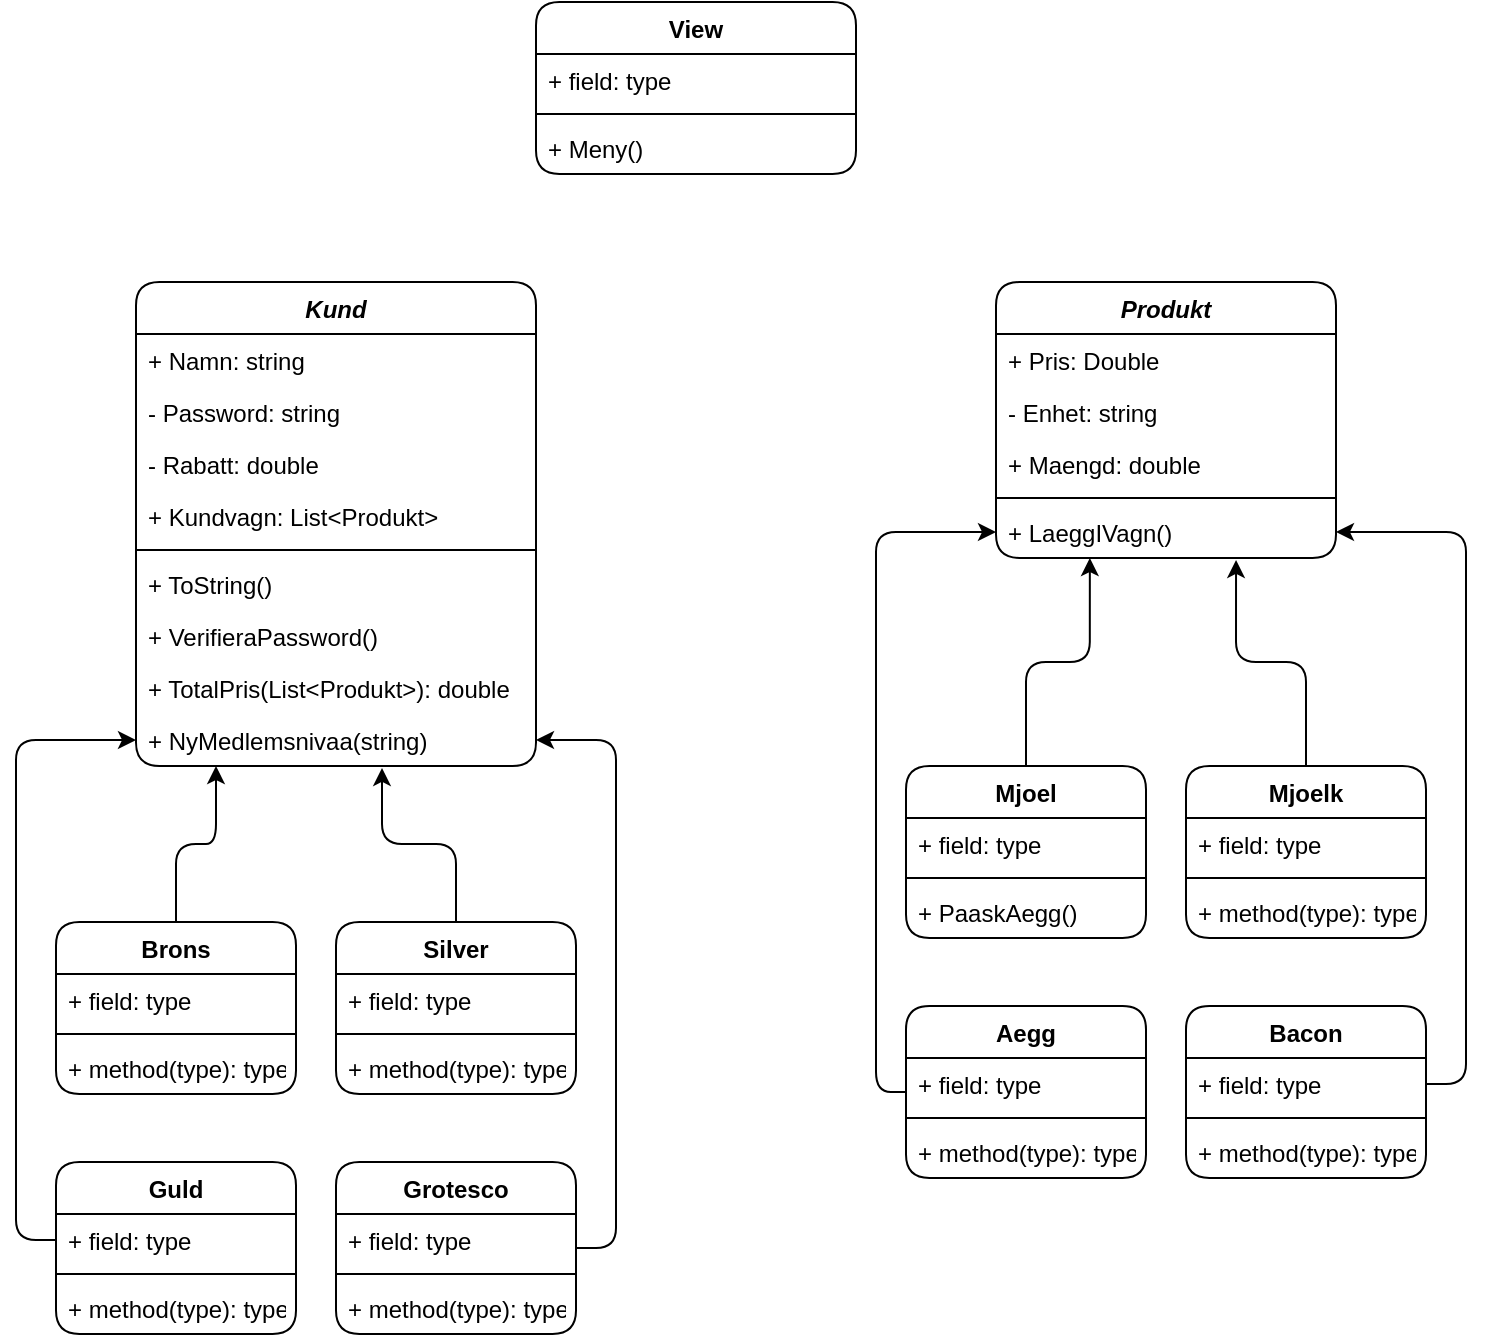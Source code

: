 <mxfile version="20.4.0" type="github">
  <diagram id="C5RBs43oDa-KdzZeNtuy" name="Page-1">
    <mxGraphModel dx="779" dy="606" grid="1" gridSize="10" guides="1" tooltips="1" connect="1" arrows="1" fold="1" page="1" pageScale="1" pageWidth="827" pageHeight="1169" math="0" shadow="0">
      <root>
        <mxCell id="WIyWlLk6GJQsqaUBKTNV-0" />
        <mxCell id="WIyWlLk6GJQsqaUBKTNV-1" parent="WIyWlLk6GJQsqaUBKTNV-0" />
        <mxCell id="NMf5jh0yH6pxF8gcMen1-14" value="View" style="swimlane;fontStyle=1;align=center;verticalAlign=top;childLayout=stackLayout;horizontal=1;startSize=26;horizontalStack=0;resizeParent=1;resizeParentMax=0;resizeLast=0;collapsible=1;marginBottom=0;rounded=1;" parent="WIyWlLk6GJQsqaUBKTNV-1" vertex="1">
          <mxGeometry x="320" y="60" width="160" height="86" as="geometry" />
        </mxCell>
        <mxCell id="NMf5jh0yH6pxF8gcMen1-15" value="+ field: type" style="text;strokeColor=none;fillColor=none;align=left;verticalAlign=top;spacingLeft=4;spacingRight=4;overflow=hidden;rotatable=0;points=[[0,0.5],[1,0.5]];portConstraint=eastwest;rounded=1;" parent="NMf5jh0yH6pxF8gcMen1-14" vertex="1">
          <mxGeometry y="26" width="160" height="26" as="geometry" />
        </mxCell>
        <mxCell id="NMf5jh0yH6pxF8gcMen1-16" value="" style="line;strokeWidth=1;fillColor=none;align=left;verticalAlign=middle;spacingTop=-1;spacingLeft=3;spacingRight=3;rotatable=0;labelPosition=right;points=[];portConstraint=eastwest;strokeColor=inherit;rounded=1;" parent="NMf5jh0yH6pxF8gcMen1-14" vertex="1">
          <mxGeometry y="52" width="160" height="8" as="geometry" />
        </mxCell>
        <mxCell id="NMf5jh0yH6pxF8gcMen1-17" value="+ Meny()" style="text;strokeColor=none;fillColor=none;align=left;verticalAlign=top;spacingLeft=4;spacingRight=4;overflow=hidden;rotatable=0;points=[[0,0.5],[1,0.5]];portConstraint=eastwest;rounded=1;" parent="NMf5jh0yH6pxF8gcMen1-14" vertex="1">
          <mxGeometry y="60" width="160" height="26" as="geometry" />
        </mxCell>
        <mxCell id="NMf5jh0yH6pxF8gcMen1-18" value="Produkt" style="swimlane;fontStyle=3;align=center;verticalAlign=top;childLayout=stackLayout;horizontal=1;startSize=26;horizontalStack=0;resizeParent=1;resizeParentMax=0;resizeLast=0;collapsible=1;marginBottom=0;rounded=1;" parent="WIyWlLk6GJQsqaUBKTNV-1" vertex="1">
          <mxGeometry x="550" y="200" width="170" height="138" as="geometry" />
        </mxCell>
        <mxCell id="NMf5jh0yH6pxF8gcMen1-19" value="+ Pris: Double" style="text;strokeColor=none;fillColor=none;align=left;verticalAlign=top;spacingLeft=4;spacingRight=4;overflow=hidden;rotatable=0;points=[[0,0.5],[1,0.5]];portConstraint=eastwest;rounded=1;" parent="NMf5jh0yH6pxF8gcMen1-18" vertex="1">
          <mxGeometry y="26" width="170" height="26" as="geometry" />
        </mxCell>
        <mxCell id="Xx58HjAdhZQxwELqX_6D-7" value="- Enhet: string" style="text;strokeColor=none;fillColor=none;align=left;verticalAlign=top;spacingLeft=4;spacingRight=4;overflow=hidden;rotatable=0;points=[[0,0.5],[1,0.5]];portConstraint=eastwest;rounded=1;" vertex="1" parent="NMf5jh0yH6pxF8gcMen1-18">
          <mxGeometry y="52" width="170" height="26" as="geometry" />
        </mxCell>
        <mxCell id="Xx58HjAdhZQxwELqX_6D-8" value="+ Maengd: double" style="text;strokeColor=none;fillColor=none;align=left;verticalAlign=top;spacingLeft=4;spacingRight=4;overflow=hidden;rotatable=0;points=[[0,0.5],[1,0.5]];portConstraint=eastwest;rounded=1;" vertex="1" parent="NMf5jh0yH6pxF8gcMen1-18">
          <mxGeometry y="78" width="170" height="26" as="geometry" />
        </mxCell>
        <mxCell id="NMf5jh0yH6pxF8gcMen1-20" value="" style="line;strokeWidth=1;fillColor=none;align=left;verticalAlign=middle;spacingTop=-1;spacingLeft=3;spacingRight=3;rotatable=0;labelPosition=right;points=[];portConstraint=eastwest;strokeColor=inherit;rounded=1;" parent="NMf5jh0yH6pxF8gcMen1-18" vertex="1">
          <mxGeometry y="104" width="170" height="8" as="geometry" />
        </mxCell>
        <mxCell id="NMf5jh0yH6pxF8gcMen1-21" value="+ LaeggIVagn()" style="text;strokeColor=none;fillColor=none;align=left;verticalAlign=top;spacingLeft=4;spacingRight=4;overflow=hidden;rotatable=0;points=[[0,0.5],[1,0.5]];portConstraint=eastwest;rounded=1;" parent="NMf5jh0yH6pxF8gcMen1-18" vertex="1">
          <mxGeometry y="112" width="170" height="26" as="geometry" />
        </mxCell>
        <mxCell id="NMf5jh0yH6pxF8gcMen1-22" value="Kund" style="swimlane;fontStyle=3;align=center;verticalAlign=top;childLayout=stackLayout;horizontal=1;startSize=26;horizontalStack=0;resizeParent=1;resizeParentMax=0;resizeLast=0;collapsible=1;marginBottom=0;rounded=1;" parent="WIyWlLk6GJQsqaUBKTNV-1" vertex="1">
          <mxGeometry x="120" y="200" width="200" height="242" as="geometry" />
        </mxCell>
        <mxCell id="NMf5jh0yH6pxF8gcMen1-23" value="+ Namn: string    " style="text;strokeColor=none;fillColor=none;align=left;verticalAlign=top;spacingLeft=4;spacingRight=4;overflow=hidden;rotatable=0;points=[[0,0.5],[1,0.5]];portConstraint=eastwest;rounded=1;" parent="NMf5jh0yH6pxF8gcMen1-22" vertex="1">
          <mxGeometry y="26" width="200" height="26" as="geometry" />
        </mxCell>
        <mxCell id="Xx58HjAdhZQxwELqX_6D-0" value="- Password: string" style="text;strokeColor=none;fillColor=none;align=left;verticalAlign=top;spacingLeft=4;spacingRight=4;overflow=hidden;rotatable=0;points=[[0,0.5],[1,0.5]];portConstraint=eastwest;rounded=1;" vertex="1" parent="NMf5jh0yH6pxF8gcMen1-22">
          <mxGeometry y="52" width="200" height="26" as="geometry" />
        </mxCell>
        <mxCell id="Xx58HjAdhZQxwELqX_6D-1" value="- Rabatt: double    " style="text;strokeColor=none;fillColor=none;align=left;verticalAlign=top;spacingLeft=4;spacingRight=4;overflow=hidden;rotatable=0;points=[[0,0.5],[1,0.5]];portConstraint=eastwest;rounded=1;" vertex="1" parent="NMf5jh0yH6pxF8gcMen1-22">
          <mxGeometry y="78" width="200" height="26" as="geometry" />
        </mxCell>
        <mxCell id="Xx58HjAdhZQxwELqX_6D-2" value="+ Kundvagn: List&lt;Produkt&gt;" style="text;strokeColor=none;fillColor=none;align=left;verticalAlign=top;spacingLeft=4;spacingRight=4;overflow=hidden;rotatable=0;points=[[0,0.5],[1,0.5]];portConstraint=eastwest;rounded=1;" vertex="1" parent="NMf5jh0yH6pxF8gcMen1-22">
          <mxGeometry y="104" width="200" height="26" as="geometry" />
        </mxCell>
        <mxCell id="NMf5jh0yH6pxF8gcMen1-24" value="" style="line;strokeWidth=1;fillColor=none;align=left;verticalAlign=middle;spacingTop=-1;spacingLeft=3;spacingRight=3;rotatable=0;labelPosition=right;points=[];portConstraint=eastwest;strokeColor=inherit;rounded=1;" parent="NMf5jh0yH6pxF8gcMen1-22" vertex="1">
          <mxGeometry y="130" width="200" height="8" as="geometry" />
        </mxCell>
        <mxCell id="NMf5jh0yH6pxF8gcMen1-25" value="+ ToString()&#xa;" style="text;strokeColor=none;fillColor=none;align=left;verticalAlign=top;spacingLeft=4;spacingRight=4;overflow=hidden;rotatable=0;points=[[0,0.5],[1,0.5]];portConstraint=eastwest;rounded=1;" parent="NMf5jh0yH6pxF8gcMen1-22" vertex="1">
          <mxGeometry y="138" width="200" height="26" as="geometry" />
        </mxCell>
        <mxCell id="Xx58HjAdhZQxwELqX_6D-5" value="+ VerifieraPassword()    " style="text;strokeColor=none;fillColor=none;align=left;verticalAlign=top;spacingLeft=4;spacingRight=4;overflow=hidden;rotatable=0;points=[[0,0.5],[1,0.5]];portConstraint=eastwest;rounded=1;" vertex="1" parent="NMf5jh0yH6pxF8gcMen1-22">
          <mxGeometry y="164" width="200" height="26" as="geometry" />
        </mxCell>
        <mxCell id="Xx58HjAdhZQxwELqX_6D-4" value="+ TotalPris(List&lt;Produkt&gt;): double" style="text;strokeColor=none;fillColor=none;align=left;verticalAlign=top;spacingLeft=4;spacingRight=4;overflow=hidden;rotatable=0;points=[[0,0.5],[1,0.5]];portConstraint=eastwest;rounded=1;" vertex="1" parent="NMf5jh0yH6pxF8gcMen1-22">
          <mxGeometry y="190" width="200" height="26" as="geometry" />
        </mxCell>
        <mxCell id="Xx58HjAdhZQxwELqX_6D-3" value="+ NyMedlemsnivaa(string)" style="text;strokeColor=none;fillColor=none;align=left;verticalAlign=top;spacingLeft=4;spacingRight=4;overflow=hidden;rotatable=0;points=[[0,0.5],[1,0.5]];portConstraint=eastwest;rounded=1;" vertex="1" parent="NMf5jh0yH6pxF8gcMen1-22">
          <mxGeometry y="216" width="200" height="26" as="geometry" />
        </mxCell>
        <mxCell id="Xx58HjAdhZQxwELqX_6D-27" style="edgeStyle=orthogonalEdgeStyle;rounded=1;orthogonalLoop=1;jettySize=auto;html=1;exitX=0.5;exitY=0;exitDx=0;exitDy=0;entryX=0.2;entryY=1;entryDx=0;entryDy=0;entryPerimeter=0;" edge="1" parent="WIyWlLk6GJQsqaUBKTNV-1" source="Xx58HjAdhZQxwELqX_6D-9" target="Xx58HjAdhZQxwELqX_6D-3">
          <mxGeometry relative="1" as="geometry" />
        </mxCell>
        <mxCell id="Xx58HjAdhZQxwELqX_6D-9" value="Brons" style="swimlane;fontStyle=1;align=center;verticalAlign=top;childLayout=stackLayout;horizontal=1;startSize=26;horizontalStack=0;resizeParent=1;resizeParentMax=0;resizeLast=0;collapsible=1;marginBottom=0;rounded=1;" vertex="1" parent="WIyWlLk6GJQsqaUBKTNV-1">
          <mxGeometry x="80" y="520" width="120" height="86" as="geometry" />
        </mxCell>
        <mxCell id="Xx58HjAdhZQxwELqX_6D-10" value="+ field: type" style="text;strokeColor=none;fillColor=none;align=left;verticalAlign=top;spacingLeft=4;spacingRight=4;overflow=hidden;rotatable=0;points=[[0,0.5],[1,0.5]];portConstraint=eastwest;rounded=1;" vertex="1" parent="Xx58HjAdhZQxwELqX_6D-9">
          <mxGeometry y="26" width="120" height="26" as="geometry" />
        </mxCell>
        <mxCell id="Xx58HjAdhZQxwELqX_6D-11" value="" style="line;strokeWidth=1;fillColor=none;align=left;verticalAlign=middle;spacingTop=-1;spacingLeft=3;spacingRight=3;rotatable=0;labelPosition=right;points=[];portConstraint=eastwest;strokeColor=inherit;rounded=1;" vertex="1" parent="Xx58HjAdhZQxwELqX_6D-9">
          <mxGeometry y="52" width="120" height="8" as="geometry" />
        </mxCell>
        <mxCell id="Xx58HjAdhZQxwELqX_6D-12" value="+ method(type): type" style="text;strokeColor=none;fillColor=none;align=left;verticalAlign=top;spacingLeft=4;spacingRight=4;overflow=hidden;rotatable=0;points=[[0,0.5],[1,0.5]];portConstraint=eastwest;rounded=1;" vertex="1" parent="Xx58HjAdhZQxwELqX_6D-9">
          <mxGeometry y="60" width="120" height="26" as="geometry" />
        </mxCell>
        <mxCell id="Xx58HjAdhZQxwELqX_6D-28" style="edgeStyle=orthogonalEdgeStyle;rounded=1;orthogonalLoop=1;jettySize=auto;html=1;exitX=0.5;exitY=0;exitDx=0;exitDy=0;entryX=0.615;entryY=1.038;entryDx=0;entryDy=0;entryPerimeter=0;" edge="1" parent="WIyWlLk6GJQsqaUBKTNV-1" source="Xx58HjAdhZQxwELqX_6D-13" target="Xx58HjAdhZQxwELqX_6D-3">
          <mxGeometry relative="1" as="geometry" />
        </mxCell>
        <mxCell id="Xx58HjAdhZQxwELqX_6D-13" value="Silver" style="swimlane;fontStyle=1;align=center;verticalAlign=top;childLayout=stackLayout;horizontal=1;startSize=26;horizontalStack=0;resizeParent=1;resizeParentMax=0;resizeLast=0;collapsible=1;marginBottom=0;rounded=1;" vertex="1" parent="WIyWlLk6GJQsqaUBKTNV-1">
          <mxGeometry x="220" y="520" width="120" height="86" as="geometry" />
        </mxCell>
        <mxCell id="Xx58HjAdhZQxwELqX_6D-14" value="+ field: type" style="text;strokeColor=none;fillColor=none;align=left;verticalAlign=top;spacingLeft=4;spacingRight=4;overflow=hidden;rotatable=0;points=[[0,0.5],[1,0.5]];portConstraint=eastwest;rounded=1;" vertex="1" parent="Xx58HjAdhZQxwELqX_6D-13">
          <mxGeometry y="26" width="120" height="26" as="geometry" />
        </mxCell>
        <mxCell id="Xx58HjAdhZQxwELqX_6D-15" value="" style="line;strokeWidth=1;fillColor=none;align=left;verticalAlign=middle;spacingTop=-1;spacingLeft=3;spacingRight=3;rotatable=0;labelPosition=right;points=[];portConstraint=eastwest;strokeColor=inherit;rounded=1;" vertex="1" parent="Xx58HjAdhZQxwELqX_6D-13">
          <mxGeometry y="52" width="120" height="8" as="geometry" />
        </mxCell>
        <mxCell id="Xx58HjAdhZQxwELqX_6D-16" value="+ method(type): type" style="text;strokeColor=none;fillColor=none;align=left;verticalAlign=top;spacingLeft=4;spacingRight=4;overflow=hidden;rotatable=0;points=[[0,0.5],[1,0.5]];portConstraint=eastwest;rounded=1;" vertex="1" parent="Xx58HjAdhZQxwELqX_6D-13">
          <mxGeometry y="60" width="120" height="26" as="geometry" />
        </mxCell>
        <mxCell id="Xx58HjAdhZQxwELqX_6D-17" value="Guld" style="swimlane;fontStyle=1;align=center;verticalAlign=top;childLayout=stackLayout;horizontal=1;startSize=26;horizontalStack=0;resizeParent=1;resizeParentMax=0;resizeLast=0;collapsible=1;marginBottom=0;rounded=1;" vertex="1" parent="WIyWlLk6GJQsqaUBKTNV-1">
          <mxGeometry x="80" y="640" width="120" height="86" as="geometry" />
        </mxCell>
        <mxCell id="Xx58HjAdhZQxwELqX_6D-18" value="+ field: type" style="text;strokeColor=none;fillColor=none;align=left;verticalAlign=top;spacingLeft=4;spacingRight=4;overflow=hidden;rotatable=0;points=[[0,0.5],[1,0.5]];portConstraint=eastwest;rounded=1;" vertex="1" parent="Xx58HjAdhZQxwELqX_6D-17">
          <mxGeometry y="26" width="120" height="26" as="geometry" />
        </mxCell>
        <mxCell id="Xx58HjAdhZQxwELqX_6D-19" value="" style="line;strokeWidth=1;fillColor=none;align=left;verticalAlign=middle;spacingTop=-1;spacingLeft=3;spacingRight=3;rotatable=0;labelPosition=right;points=[];portConstraint=eastwest;strokeColor=inherit;rounded=1;" vertex="1" parent="Xx58HjAdhZQxwELqX_6D-17">
          <mxGeometry y="52" width="120" height="8" as="geometry" />
        </mxCell>
        <mxCell id="Xx58HjAdhZQxwELqX_6D-20" value="+ method(type): type" style="text;strokeColor=none;fillColor=none;align=left;verticalAlign=top;spacingLeft=4;spacingRight=4;overflow=hidden;rotatable=0;points=[[0,0.5],[1,0.5]];portConstraint=eastwest;rounded=1;" vertex="1" parent="Xx58HjAdhZQxwELqX_6D-17">
          <mxGeometry y="60" width="120" height="26" as="geometry" />
        </mxCell>
        <mxCell id="Xx58HjAdhZQxwELqX_6D-25" style="edgeStyle=orthogonalEdgeStyle;rounded=1;orthogonalLoop=1;jettySize=auto;html=1;entryX=1;entryY=0.5;entryDx=0;entryDy=0;" edge="1" parent="WIyWlLk6GJQsqaUBKTNV-1" source="Xx58HjAdhZQxwELqX_6D-21" target="Xx58HjAdhZQxwELqX_6D-3">
          <mxGeometry relative="1" as="geometry">
            <Array as="points">
              <mxPoint x="360" y="683" />
              <mxPoint x="360" y="429" />
            </Array>
          </mxGeometry>
        </mxCell>
        <mxCell id="Xx58HjAdhZQxwELqX_6D-21" value="Grotesco" style="swimlane;fontStyle=1;align=center;verticalAlign=top;childLayout=stackLayout;horizontal=1;startSize=26;horizontalStack=0;resizeParent=1;resizeParentMax=0;resizeLast=0;collapsible=1;marginBottom=0;rounded=1;" vertex="1" parent="WIyWlLk6GJQsqaUBKTNV-1">
          <mxGeometry x="220" y="640" width="120" height="86" as="geometry" />
        </mxCell>
        <mxCell id="Xx58HjAdhZQxwELqX_6D-22" value="+ field: type" style="text;strokeColor=none;fillColor=none;align=left;verticalAlign=top;spacingLeft=4;spacingRight=4;overflow=hidden;rotatable=0;points=[[0,0.5],[1,0.5]];portConstraint=eastwest;rounded=1;" vertex="1" parent="Xx58HjAdhZQxwELqX_6D-21">
          <mxGeometry y="26" width="120" height="26" as="geometry" />
        </mxCell>
        <mxCell id="Xx58HjAdhZQxwELqX_6D-23" value="" style="line;strokeWidth=1;fillColor=none;align=left;verticalAlign=middle;spacingTop=-1;spacingLeft=3;spacingRight=3;rotatable=0;labelPosition=right;points=[];portConstraint=eastwest;strokeColor=inherit;rounded=1;" vertex="1" parent="Xx58HjAdhZQxwELqX_6D-21">
          <mxGeometry y="52" width="120" height="8" as="geometry" />
        </mxCell>
        <mxCell id="Xx58HjAdhZQxwELqX_6D-24" value="+ method(type): type" style="text;strokeColor=none;fillColor=none;align=left;verticalAlign=top;spacingLeft=4;spacingRight=4;overflow=hidden;rotatable=0;points=[[0,0.5],[1,0.5]];portConstraint=eastwest;rounded=1;" vertex="1" parent="Xx58HjAdhZQxwELqX_6D-21">
          <mxGeometry y="60" width="120" height="26" as="geometry" />
        </mxCell>
        <mxCell id="Xx58HjAdhZQxwELqX_6D-26" style="edgeStyle=orthogonalEdgeStyle;rounded=1;orthogonalLoop=1;jettySize=auto;html=1;entryX=0;entryY=0.5;entryDx=0;entryDy=0;" edge="1" parent="WIyWlLk6GJQsqaUBKTNV-1" source="Xx58HjAdhZQxwELqX_6D-18" target="Xx58HjAdhZQxwELqX_6D-3">
          <mxGeometry relative="1" as="geometry">
            <Array as="points">
              <mxPoint x="60" y="679" />
              <mxPoint x="60" y="429" />
            </Array>
          </mxGeometry>
        </mxCell>
        <mxCell id="Xx58HjAdhZQxwELqX_6D-47" style="edgeStyle=orthogonalEdgeStyle;rounded=1;orthogonalLoop=1;jettySize=auto;html=1;exitX=0.5;exitY=0;exitDx=0;exitDy=0;entryX=0.276;entryY=1;entryDx=0;entryDy=0;entryPerimeter=0;" edge="1" parent="WIyWlLk6GJQsqaUBKTNV-1" source="Xx58HjAdhZQxwELqX_6D-29" target="NMf5jh0yH6pxF8gcMen1-21">
          <mxGeometry relative="1" as="geometry" />
        </mxCell>
        <mxCell id="Xx58HjAdhZQxwELqX_6D-29" value="Mjoel" style="swimlane;fontStyle=1;align=center;verticalAlign=top;childLayout=stackLayout;horizontal=1;startSize=26;horizontalStack=0;resizeParent=1;resizeParentMax=0;resizeLast=0;collapsible=1;marginBottom=0;rounded=1;" vertex="1" parent="WIyWlLk6GJQsqaUBKTNV-1">
          <mxGeometry x="505" y="442" width="120" height="86" as="geometry" />
        </mxCell>
        <mxCell id="Xx58HjAdhZQxwELqX_6D-30" value="+ field: type" style="text;strokeColor=none;fillColor=none;align=left;verticalAlign=top;spacingLeft=4;spacingRight=4;overflow=hidden;rotatable=0;points=[[0,0.5],[1,0.5]];portConstraint=eastwest;rounded=1;" vertex="1" parent="Xx58HjAdhZQxwELqX_6D-29">
          <mxGeometry y="26" width="120" height="26" as="geometry" />
        </mxCell>
        <mxCell id="Xx58HjAdhZQxwELqX_6D-31" value="" style="line;strokeWidth=1;fillColor=none;align=left;verticalAlign=middle;spacingTop=-1;spacingLeft=3;spacingRight=3;rotatable=0;labelPosition=right;points=[];portConstraint=eastwest;strokeColor=inherit;rounded=1;" vertex="1" parent="Xx58HjAdhZQxwELqX_6D-29">
          <mxGeometry y="52" width="120" height="8" as="geometry" />
        </mxCell>
        <mxCell id="Xx58HjAdhZQxwELqX_6D-32" value="+ PaaskAegg()" style="text;strokeColor=none;fillColor=none;align=left;verticalAlign=top;spacingLeft=4;spacingRight=4;overflow=hidden;rotatable=0;points=[[0,0.5],[1,0.5]];portConstraint=eastwest;rounded=1;" vertex="1" parent="Xx58HjAdhZQxwELqX_6D-29">
          <mxGeometry y="60" width="120" height="26" as="geometry" />
        </mxCell>
        <mxCell id="Xx58HjAdhZQxwELqX_6D-48" style="edgeStyle=orthogonalEdgeStyle;rounded=1;orthogonalLoop=1;jettySize=auto;html=1;exitX=0.5;exitY=0;exitDx=0;exitDy=0;entryX=0.706;entryY=1.038;entryDx=0;entryDy=0;entryPerimeter=0;" edge="1" parent="WIyWlLk6GJQsqaUBKTNV-1" source="Xx58HjAdhZQxwELqX_6D-33" target="NMf5jh0yH6pxF8gcMen1-21">
          <mxGeometry relative="1" as="geometry" />
        </mxCell>
        <mxCell id="Xx58HjAdhZQxwELqX_6D-33" value="Mjoelk" style="swimlane;fontStyle=1;align=center;verticalAlign=top;childLayout=stackLayout;horizontal=1;startSize=26;horizontalStack=0;resizeParent=1;resizeParentMax=0;resizeLast=0;collapsible=1;marginBottom=0;rounded=1;" vertex="1" parent="WIyWlLk6GJQsqaUBKTNV-1">
          <mxGeometry x="645" y="442" width="120" height="86" as="geometry" />
        </mxCell>
        <mxCell id="Xx58HjAdhZQxwELqX_6D-34" value="+ field: type" style="text;strokeColor=none;fillColor=none;align=left;verticalAlign=top;spacingLeft=4;spacingRight=4;overflow=hidden;rotatable=0;points=[[0,0.5],[1,0.5]];portConstraint=eastwest;rounded=1;" vertex="1" parent="Xx58HjAdhZQxwELqX_6D-33">
          <mxGeometry y="26" width="120" height="26" as="geometry" />
        </mxCell>
        <mxCell id="Xx58HjAdhZQxwELqX_6D-35" value="" style="line;strokeWidth=1;fillColor=none;align=left;verticalAlign=middle;spacingTop=-1;spacingLeft=3;spacingRight=3;rotatable=0;labelPosition=right;points=[];portConstraint=eastwest;strokeColor=inherit;rounded=1;" vertex="1" parent="Xx58HjAdhZQxwELqX_6D-33">
          <mxGeometry y="52" width="120" height="8" as="geometry" />
        </mxCell>
        <mxCell id="Xx58HjAdhZQxwELqX_6D-36" value="+ method(type): type" style="text;strokeColor=none;fillColor=none;align=left;verticalAlign=top;spacingLeft=4;spacingRight=4;overflow=hidden;rotatable=0;points=[[0,0.5],[1,0.5]];portConstraint=eastwest;rounded=1;" vertex="1" parent="Xx58HjAdhZQxwELqX_6D-33">
          <mxGeometry y="60" width="120" height="26" as="geometry" />
        </mxCell>
        <mxCell id="Xx58HjAdhZQxwELqX_6D-46" style="edgeStyle=orthogonalEdgeStyle;rounded=1;orthogonalLoop=1;jettySize=auto;html=1;entryX=0;entryY=0.5;entryDx=0;entryDy=0;" edge="1" parent="WIyWlLk6GJQsqaUBKTNV-1" source="Xx58HjAdhZQxwELqX_6D-37" target="NMf5jh0yH6pxF8gcMen1-21">
          <mxGeometry relative="1" as="geometry">
            <Array as="points">
              <mxPoint x="490" y="605" />
              <mxPoint x="490" y="325" />
            </Array>
          </mxGeometry>
        </mxCell>
        <mxCell id="Xx58HjAdhZQxwELqX_6D-37" value="Aegg" style="swimlane;fontStyle=1;align=center;verticalAlign=top;childLayout=stackLayout;horizontal=1;startSize=26;horizontalStack=0;resizeParent=1;resizeParentMax=0;resizeLast=0;collapsible=1;marginBottom=0;rounded=1;" vertex="1" parent="WIyWlLk6GJQsqaUBKTNV-1">
          <mxGeometry x="505" y="562" width="120" height="86" as="geometry" />
        </mxCell>
        <mxCell id="Xx58HjAdhZQxwELqX_6D-38" value="+ field: type" style="text;strokeColor=none;fillColor=none;align=left;verticalAlign=top;spacingLeft=4;spacingRight=4;overflow=hidden;rotatable=0;points=[[0,0.5],[1,0.5]];portConstraint=eastwest;rounded=1;" vertex="1" parent="Xx58HjAdhZQxwELqX_6D-37">
          <mxGeometry y="26" width="120" height="26" as="geometry" />
        </mxCell>
        <mxCell id="Xx58HjAdhZQxwELqX_6D-39" value="" style="line;strokeWidth=1;fillColor=none;align=left;verticalAlign=middle;spacingTop=-1;spacingLeft=3;spacingRight=3;rotatable=0;labelPosition=right;points=[];portConstraint=eastwest;strokeColor=inherit;rounded=1;" vertex="1" parent="Xx58HjAdhZQxwELqX_6D-37">
          <mxGeometry y="52" width="120" height="8" as="geometry" />
        </mxCell>
        <mxCell id="Xx58HjAdhZQxwELqX_6D-40" value="+ method(type): type" style="text;strokeColor=none;fillColor=none;align=left;verticalAlign=top;spacingLeft=4;spacingRight=4;overflow=hidden;rotatable=0;points=[[0,0.5],[1,0.5]];portConstraint=eastwest;rounded=1;" vertex="1" parent="Xx58HjAdhZQxwELqX_6D-37">
          <mxGeometry y="60" width="120" height="26" as="geometry" />
        </mxCell>
        <mxCell id="Xx58HjAdhZQxwELqX_6D-41" value="Bacon" style="swimlane;fontStyle=1;align=center;verticalAlign=top;childLayout=stackLayout;horizontal=1;startSize=26;horizontalStack=0;resizeParent=1;resizeParentMax=0;resizeLast=0;collapsible=1;marginBottom=0;rounded=1;" vertex="1" parent="WIyWlLk6GJQsqaUBKTNV-1">
          <mxGeometry x="645" y="562" width="120" height="86" as="geometry" />
        </mxCell>
        <mxCell id="Xx58HjAdhZQxwELqX_6D-42" value="+ field: type" style="text;strokeColor=none;fillColor=none;align=left;verticalAlign=top;spacingLeft=4;spacingRight=4;overflow=hidden;rotatable=0;points=[[0,0.5],[1,0.5]];portConstraint=eastwest;rounded=1;" vertex="1" parent="Xx58HjAdhZQxwELqX_6D-41">
          <mxGeometry y="26" width="120" height="26" as="geometry" />
        </mxCell>
        <mxCell id="Xx58HjAdhZQxwELqX_6D-43" value="" style="line;strokeWidth=1;fillColor=none;align=left;verticalAlign=middle;spacingTop=-1;spacingLeft=3;spacingRight=3;rotatable=0;labelPosition=right;points=[];portConstraint=eastwest;strokeColor=inherit;rounded=1;" vertex="1" parent="Xx58HjAdhZQxwELqX_6D-41">
          <mxGeometry y="52" width="120" height="8" as="geometry" />
        </mxCell>
        <mxCell id="Xx58HjAdhZQxwELqX_6D-44" value="+ method(type): type" style="text;strokeColor=none;fillColor=none;align=left;verticalAlign=top;spacingLeft=4;spacingRight=4;overflow=hidden;rotatable=0;points=[[0,0.5],[1,0.5]];portConstraint=eastwest;rounded=1;" vertex="1" parent="Xx58HjAdhZQxwELqX_6D-41">
          <mxGeometry y="60" width="120" height="26" as="geometry" />
        </mxCell>
        <mxCell id="Xx58HjAdhZQxwELqX_6D-45" style="edgeStyle=orthogonalEdgeStyle;rounded=1;orthogonalLoop=1;jettySize=auto;html=1;exitX=1;exitY=0.5;exitDx=0;exitDy=0;entryX=1;entryY=0.5;entryDx=0;entryDy=0;" edge="1" parent="WIyWlLk6GJQsqaUBKTNV-1" source="Xx58HjAdhZQxwELqX_6D-42" target="NMf5jh0yH6pxF8gcMen1-21">
          <mxGeometry relative="1" as="geometry" />
        </mxCell>
      </root>
    </mxGraphModel>
  </diagram>
</mxfile>
